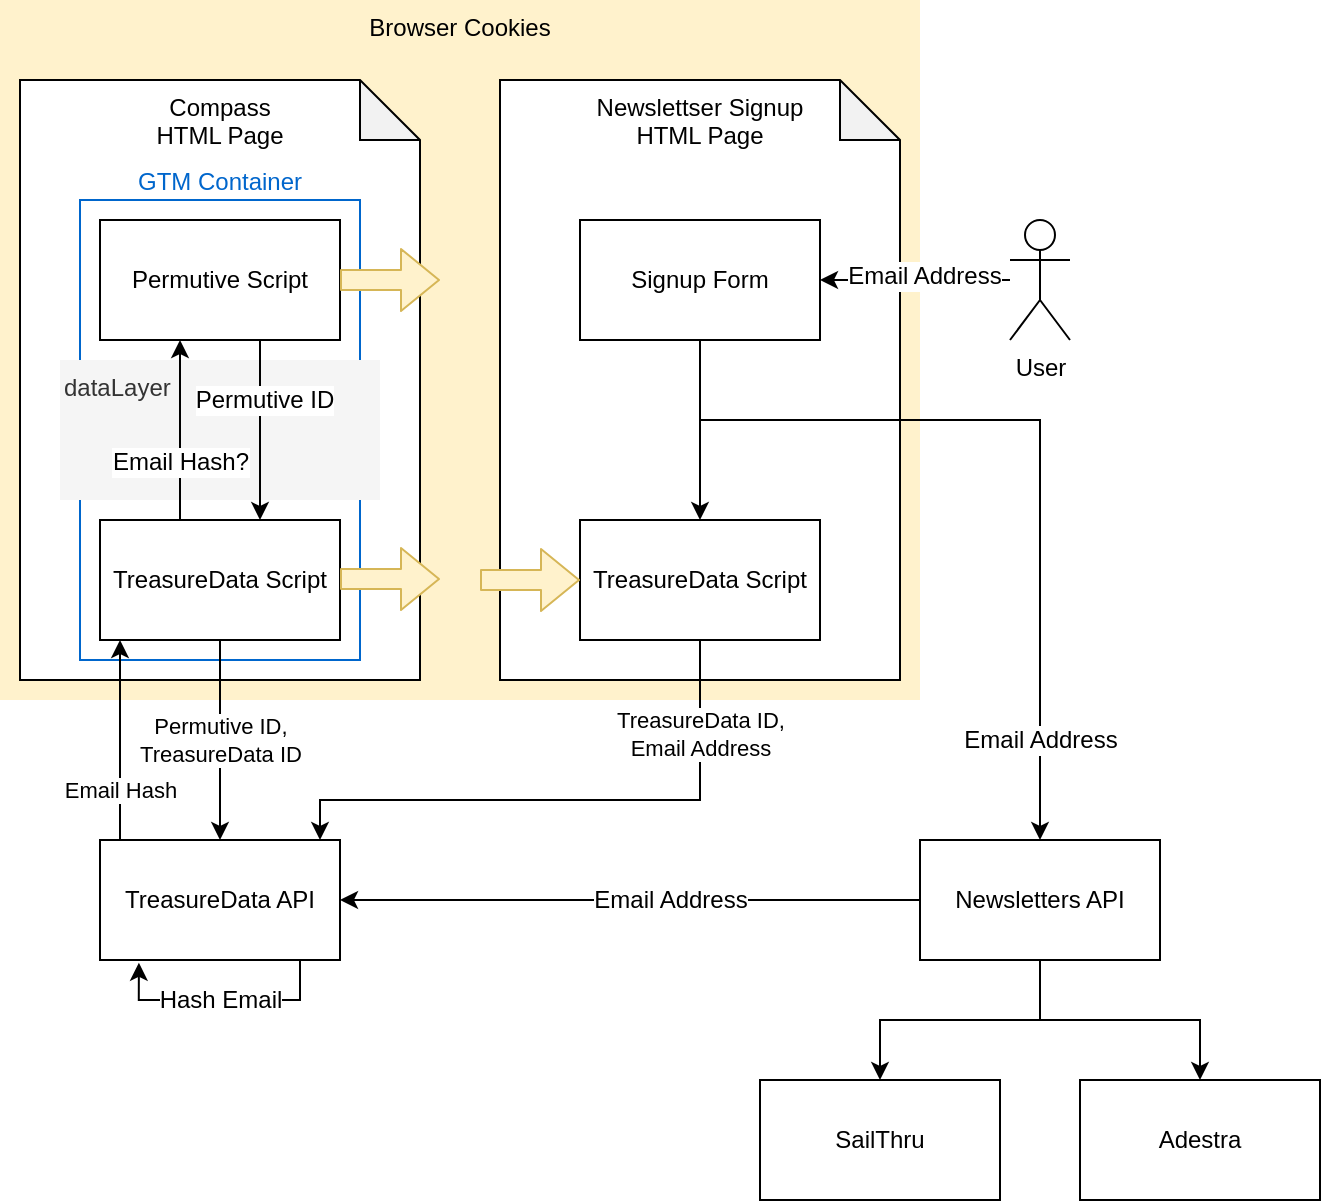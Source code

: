 <mxfile version="12.8.5" type="device"><diagram id="qFLIkHmhbKN8UtiyE-Cb" name="Page-1"><mxGraphModel dx="1422" dy="772" grid="1" gridSize="10" guides="1" tooltips="1" connect="1" arrows="1" fold="1" page="1" pageScale="1" pageWidth="1169" pageHeight="827" math="0" shadow="0"><root><mxCell id="0"/><mxCell id="1" parent="0"/><mxCell id="aoJpvYYLkfvSVZZgdCAh-21" value="Browser Cookies" style="rounded=0;whiteSpace=wrap;html=1;align=center;fillColor=#fff2cc;strokeColor=none;verticalAlign=top;" vertex="1" parent="1"><mxGeometry x="40" y="40" width="460" height="350" as="geometry"/></mxCell><mxCell id="aoJpvYYLkfvSVZZgdCAh-9" value="Compass&lt;br&gt;HTML Page" style="shape=note;whiteSpace=wrap;html=1;backgroundOutline=1;darkOpacity=0.05;verticalAlign=top;" vertex="1" parent="1"><mxGeometry x="50" y="80" width="200" height="300" as="geometry"/></mxCell><mxCell id="aoJpvYYLkfvSVZZgdCAh-56" value="GTM Container" style="rounded=0;whiteSpace=wrap;html=1;strokeColor=#0066CC;strokeWidth=1;fillColor=#FFFFFF;fontColor=#0066CC;align=center;verticalAlign=bottom;labelPosition=center;verticalLabelPosition=top;" vertex="1" parent="1"><mxGeometry x="80" y="140" width="140" height="230" as="geometry"/></mxCell><mxCell id="aoJpvYYLkfvSVZZgdCAh-20" value="Newslettser Signup&lt;br&gt;HTML Page" style="shape=note;whiteSpace=wrap;html=1;backgroundOutline=1;darkOpacity=0.05;verticalAlign=top;" vertex="1" parent="1"><mxGeometry x="290" y="80" width="200" height="300" as="geometry"/></mxCell><mxCell id="aoJpvYYLkfvSVZZgdCAh-10" value="dataLayer" style="rounded=0;whiteSpace=wrap;html=1;fillColor=#f5f5f5;strokeColor=none;fontColor=#333333;verticalAlign=top;align=left;" vertex="1" parent="1"><mxGeometry x="70" y="220" width="160" height="70" as="geometry"/></mxCell><mxCell id="aoJpvYYLkfvSVZZgdCAh-13" style="edgeStyle=orthogonalEdgeStyle;rounded=0;orthogonalLoop=1;jettySize=auto;html=1;" edge="1" parent="1" source="aoJpvYYLkfvSVZZgdCAh-1" target="aoJpvYYLkfvSVZZgdCAh-2"><mxGeometry relative="1" as="geometry"><Array as="points"><mxPoint x="130" y="240"/><mxPoint x="130" y="240"/></Array></mxGeometry></mxCell><mxCell id="aoJpvYYLkfvSVZZgdCAh-14" value="Email Hash?" style="text;html=1;align=center;verticalAlign=middle;resizable=0;points=[];labelBackgroundColor=#ffffff;" vertex="1" connectable="0" parent="aoJpvYYLkfvSVZZgdCAh-13"><mxGeometry x="-0.654" y="-2" relative="1" as="geometry"><mxPoint x="-2" y="-14" as="offset"/></mxGeometry></mxCell><mxCell id="aoJpvYYLkfvSVZZgdCAh-28" value="Permutive ID,&lt;br&gt;TreasureData ID" style="edgeStyle=orthogonalEdgeStyle;rounded=0;orthogonalLoop=1;jettySize=auto;html=1;" edge="1" parent="1" source="aoJpvYYLkfvSVZZgdCAh-1" target="aoJpvYYLkfvSVZZgdCAh-4"><mxGeometry relative="1" as="geometry"><Array as="points"><mxPoint x="150" y="420"/><mxPoint x="150" y="420"/></Array></mxGeometry></mxCell><mxCell id="aoJpvYYLkfvSVZZgdCAh-1" value="TreasureData Script" style="rounded=0;whiteSpace=wrap;html=1;" vertex="1" parent="1"><mxGeometry x="90" y="300" width="120" height="60" as="geometry"/></mxCell><mxCell id="aoJpvYYLkfvSVZZgdCAh-17" style="edgeStyle=orthogonalEdgeStyle;rounded=0;orthogonalLoop=1;jettySize=auto;html=1;" edge="1" parent="1" source="aoJpvYYLkfvSVZZgdCAh-2" target="aoJpvYYLkfvSVZZgdCAh-1"><mxGeometry relative="1" as="geometry"><Array as="points"><mxPoint x="170" y="260"/><mxPoint x="170" y="260"/></Array></mxGeometry></mxCell><mxCell id="aoJpvYYLkfvSVZZgdCAh-18" value="Permutive ID" style="text;html=1;align=center;verticalAlign=middle;resizable=0;points=[];labelBackgroundColor=#ffffff;" vertex="1" connectable="0" parent="aoJpvYYLkfvSVZZgdCAh-17"><mxGeometry x="-0.091" y="10" relative="1" as="geometry"><mxPoint x="-8" y="-11" as="offset"/></mxGeometry></mxCell><mxCell id="aoJpvYYLkfvSVZZgdCAh-2" value="Permutive Script" style="rounded=0;whiteSpace=wrap;html=1;" vertex="1" parent="1"><mxGeometry x="90" y="150" width="120" height="60" as="geometry"/></mxCell><mxCell id="aoJpvYYLkfvSVZZgdCAh-32" style="edgeStyle=orthogonalEdgeStyle;rounded=0;orthogonalLoop=1;jettySize=auto;html=1;entryX=1;entryY=0.5;entryDx=0;entryDy=0;" edge="1" parent="1" source="aoJpvYYLkfvSVZZgdCAh-3" target="aoJpvYYLkfvSVZZgdCAh-4"><mxGeometry relative="1" as="geometry"/></mxCell><mxCell id="aoJpvYYLkfvSVZZgdCAh-52" value="Email Address" style="text;html=1;align=center;verticalAlign=middle;resizable=0;points=[];labelBackgroundColor=#ffffff;" vertex="1" connectable="0" parent="aoJpvYYLkfvSVZZgdCAh-32"><mxGeometry x="-0.233" y="4" relative="1" as="geometry"><mxPoint x="-14" y="-4" as="offset"/></mxGeometry></mxCell><mxCell id="aoJpvYYLkfvSVZZgdCAh-42" style="edgeStyle=orthogonalEdgeStyle;rounded=0;orthogonalLoop=1;jettySize=auto;html=1;" edge="1" parent="1" source="aoJpvYYLkfvSVZZgdCAh-3" target="aoJpvYYLkfvSVZZgdCAh-40"><mxGeometry relative="1" as="geometry"/></mxCell><mxCell id="aoJpvYYLkfvSVZZgdCAh-43" style="edgeStyle=orthogonalEdgeStyle;rounded=0;orthogonalLoop=1;jettySize=auto;html=1;" edge="1" parent="1" source="aoJpvYYLkfvSVZZgdCAh-3" target="aoJpvYYLkfvSVZZgdCAh-41"><mxGeometry relative="1" as="geometry"><Array as="points"><mxPoint x="560" y="550"/><mxPoint x="480" y="550"/></Array></mxGeometry></mxCell><mxCell id="aoJpvYYLkfvSVZZgdCAh-3" value="Newsletters API" style="rounded=0;whiteSpace=wrap;html=1;" vertex="1" parent="1"><mxGeometry x="500" y="460" width="120" height="60" as="geometry"/></mxCell><mxCell id="aoJpvYYLkfvSVZZgdCAh-33" style="edgeStyle=orthogonalEdgeStyle;rounded=0;orthogonalLoop=1;jettySize=auto;html=1;entryX=0.162;entryY=1.023;entryDx=0;entryDy=0;entryPerimeter=0;" edge="1" parent="1" source="aoJpvYYLkfvSVZZgdCAh-4" target="aoJpvYYLkfvSVZZgdCAh-4"><mxGeometry relative="1" as="geometry"><mxPoint x="110" y="530" as="targetPoint"/><Array as="points"><mxPoint x="190" y="540"/><mxPoint x="109" y="540"/></Array></mxGeometry></mxCell><mxCell id="aoJpvYYLkfvSVZZgdCAh-34" value="Hash Email" style="text;html=1;align=center;verticalAlign=middle;resizable=0;points=[];labelBackgroundColor=#ffffff;" vertex="1" connectable="0" parent="aoJpvYYLkfvSVZZgdCAh-33"><mxGeometry x="-0.296" y="-22" relative="1" as="geometry"><mxPoint x="-18.57" y="22" as="offset"/></mxGeometry></mxCell><mxCell id="aoJpvYYLkfvSVZZgdCAh-57" value="&lt;font color=&quot;#000000&quot;&gt;Email Hash&lt;/font&gt;" style="edgeStyle=orthogonalEdgeStyle;rounded=0;orthogonalLoop=1;jettySize=auto;html=1;strokeColor=#000000;strokeWidth=1;fillColor=#E51400;fontColor=#0066CC;" edge="1" parent="1" source="aoJpvYYLkfvSVZZgdCAh-4" target="aoJpvYYLkfvSVZZgdCAh-1"><mxGeometry x="-0.5" relative="1" as="geometry"><Array as="points"><mxPoint x="100" y="420"/><mxPoint x="100" y="420"/></Array><mxPoint as="offset"/></mxGeometry></mxCell><mxCell id="aoJpvYYLkfvSVZZgdCAh-4" value="TreasureData API" style="rounded=0;whiteSpace=wrap;html=1;" vertex="1" parent="1"><mxGeometry x="90" y="460" width="120" height="60" as="geometry"/></mxCell><mxCell id="aoJpvYYLkfvSVZZgdCAh-22" value="" style="shape=flexArrow;endArrow=classic;html=1;exitX=1;exitY=0.5;exitDx=0;exitDy=0;fillColor=#fff2cc;strokeColor=#d6b656;" edge="1" parent="1" source="aoJpvYYLkfvSVZZgdCAh-2"><mxGeometry width="50" height="50" relative="1" as="geometry"><mxPoint x="-30" y="380" as="sourcePoint"/><mxPoint x="260" y="180" as="targetPoint"/></mxGeometry></mxCell><mxCell id="aoJpvYYLkfvSVZZgdCAh-23" value="" style="shape=flexArrow;endArrow=classic;html=1;exitX=1;exitY=0.5;exitDx=0;exitDy=0;fillColor=#fff2cc;strokeColor=#d6b656;" edge="1" parent="1"><mxGeometry width="50" height="50" relative="1" as="geometry"><mxPoint x="210" y="329.5" as="sourcePoint"/><mxPoint x="260" y="329.5" as="targetPoint"/></mxGeometry></mxCell><mxCell id="aoJpvYYLkfvSVZZgdCAh-51" value="&lt;span style=&quot;font-size: 12px&quot;&gt;Email Address&lt;/span&gt;" style="edgeStyle=orthogonalEdgeStyle;rounded=0;orthogonalLoop=1;jettySize=auto;html=1;" edge="1" parent="1" source="aoJpvYYLkfvSVZZgdCAh-29" target="aoJpvYYLkfvSVZZgdCAh-3"><mxGeometry x="0.762" relative="1" as="geometry"><Array as="points"><mxPoint x="390" y="250"/><mxPoint x="560" y="250"/></Array><mxPoint as="offset"/></mxGeometry></mxCell><mxCell id="aoJpvYYLkfvSVZZgdCAh-60" style="edgeStyle=orthogonalEdgeStyle;rounded=1;orthogonalLoop=1;jettySize=auto;html=1;endSize=6;strokeColor=#000000;strokeWidth=1;fillColor=#E51400;fontColor=#0066CC;" edge="1" parent="1" source="aoJpvYYLkfvSVZZgdCAh-29" target="aoJpvYYLkfvSVZZgdCAh-44"><mxGeometry relative="1" as="geometry"/></mxCell><mxCell id="aoJpvYYLkfvSVZZgdCAh-29" value="Signup Form" style="rounded=0;whiteSpace=wrap;html=1;" vertex="1" parent="1"><mxGeometry x="330" y="150" width="120" height="60" as="geometry"/></mxCell><mxCell id="aoJpvYYLkfvSVZZgdCAh-48" style="edgeStyle=orthogonalEdgeStyle;orthogonalLoop=1;jettySize=auto;html=1;rounded=1;" edge="1" parent="1" source="aoJpvYYLkfvSVZZgdCAh-5" target="aoJpvYYLkfvSVZZgdCAh-29"><mxGeometry relative="1" as="geometry"/></mxCell><mxCell id="aoJpvYYLkfvSVZZgdCAh-50" value="Email Address" style="text;html=1;align=center;verticalAlign=middle;resizable=0;points=[];labelBackgroundColor=#ffffff;" vertex="1" connectable="0" parent="aoJpvYYLkfvSVZZgdCAh-48"><mxGeometry x="-0.1" y="-2" relative="1" as="geometry"><mxPoint as="offset"/></mxGeometry></mxCell><mxCell id="aoJpvYYLkfvSVZZgdCAh-5" value="User&lt;br&gt;" style="shape=umlActor;verticalLabelPosition=bottom;labelBackgroundColor=#ffffff;verticalAlign=top;html=1;outlineConnect=0;" vertex="1" parent="1"><mxGeometry x="545" y="150" width="30" height="60" as="geometry"/></mxCell><mxCell id="aoJpvYYLkfvSVZZgdCAh-40" value="Adestra" style="rounded=0;whiteSpace=wrap;html=1;" vertex="1" parent="1"><mxGeometry x="580" y="580" width="120" height="60" as="geometry"/></mxCell><mxCell id="aoJpvYYLkfvSVZZgdCAh-41" value="SailThru" style="rounded=0;whiteSpace=wrap;html=1;" vertex="1" parent="1"><mxGeometry x="420" y="580" width="120" height="60" as="geometry"/></mxCell><mxCell id="aoJpvYYLkfvSVZZgdCAh-49" value="&lt;font color=&quot;#000000&quot;&gt;&lt;span&gt;TreasureData ID,&lt;br&gt;Email Address&lt;br&gt;&lt;/span&gt;&lt;/font&gt;" style="edgeStyle=orthogonalEdgeStyle;rounded=0;orthogonalLoop=1;jettySize=auto;html=1;strokeWidth=1;fillColor=#e51400;strokeColor=#000000;fontColor=#CC0000;fontStyle=0;endSize=6;" edge="1" parent="1" source="aoJpvYYLkfvSVZZgdCAh-44" target="aoJpvYYLkfvSVZZgdCAh-4"><mxGeometry x="-0.677" relative="1" as="geometry"><Array as="points"><mxPoint x="390" y="440"/><mxPoint x="200" y="440"/></Array><mxPoint as="offset"/></mxGeometry></mxCell><mxCell id="aoJpvYYLkfvSVZZgdCAh-44" value="&lt;font&gt;TreasureData Script&lt;/font&gt;" style="rounded=0;whiteSpace=wrap;html=1;strokeWidth=1;" vertex="1" parent="1"><mxGeometry x="330" y="300" width="120" height="60" as="geometry"/></mxCell><mxCell id="aoJpvYYLkfvSVZZgdCAh-47" value="" style="shape=flexArrow;endArrow=classic;html=1;strokeWidth=1;fillColor=#fff2cc;strokeColor=#d6b656;entryX=0;entryY=0.5;entryDx=0;entryDy=0;" edge="1" parent="1" target="aoJpvYYLkfvSVZZgdCAh-44"><mxGeometry width="50" height="50" relative="1" as="geometry"><mxPoint x="280" y="330" as="sourcePoint"/><mxPoint x="330" y="179.5" as="targetPoint"/></mxGeometry></mxCell></root></mxGraphModel></diagram></mxfile>
